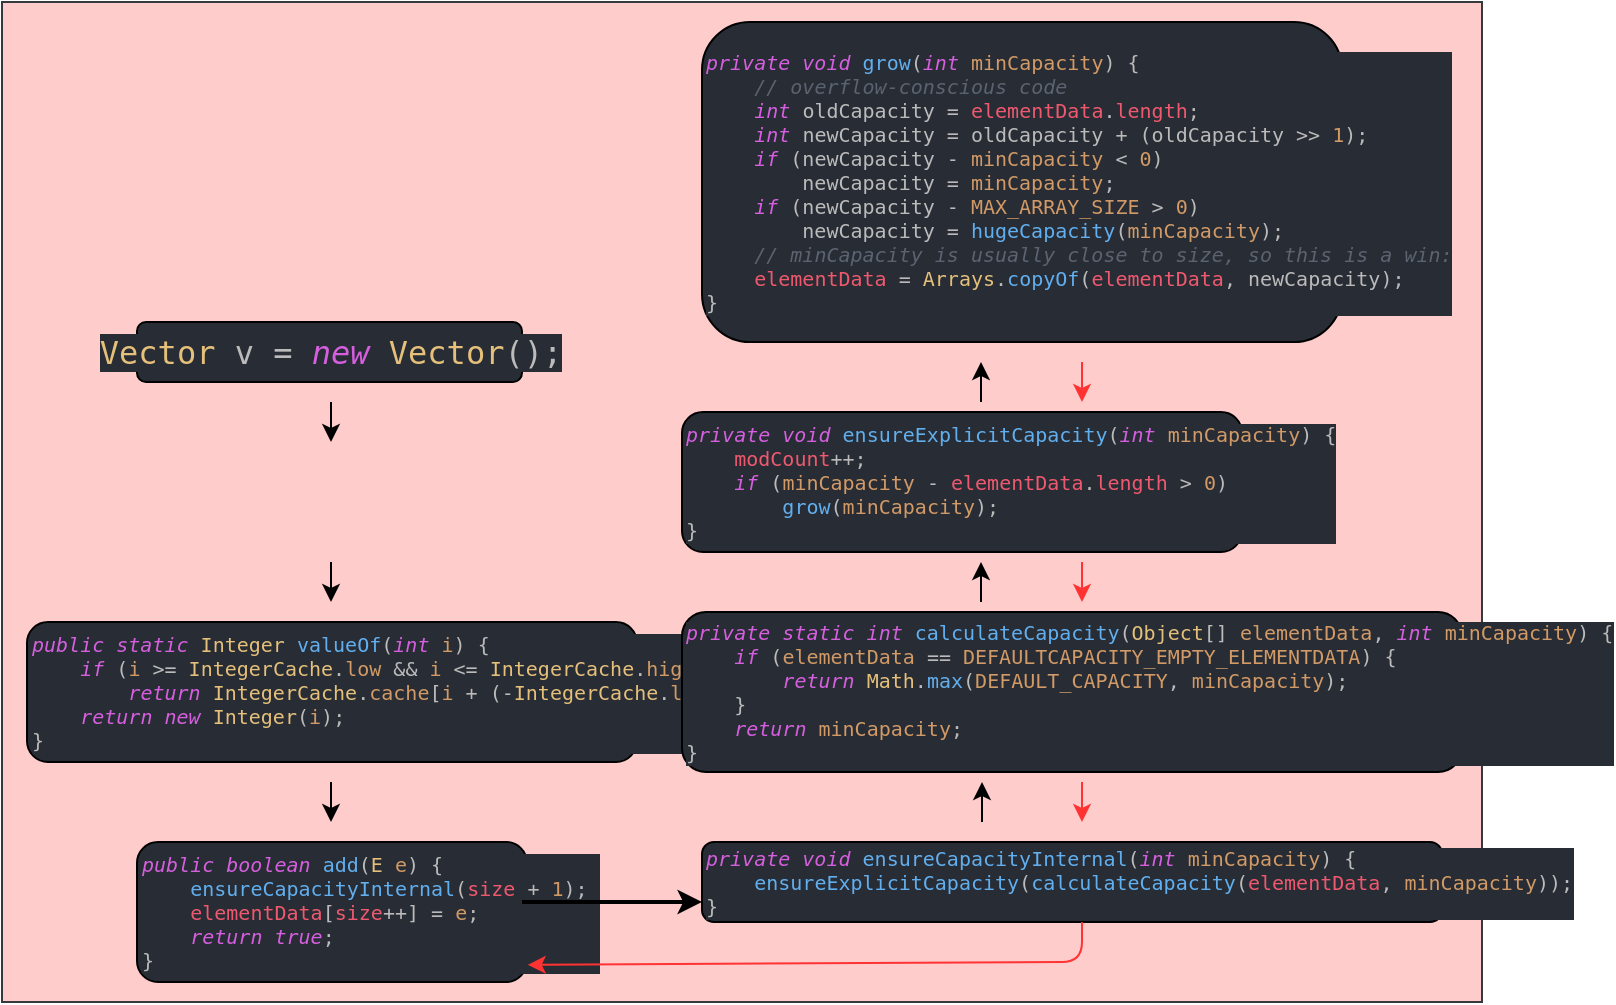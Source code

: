 <mxfile version="13.6.2" type="device"><diagram id="u-pIstdVsDXAYJ4QpY4H" name="第 1 页"><mxGraphModel dx="1024" dy="2896" grid="1" gridSize="10" guides="1" tooltips="1" connect="1" arrows="1" fold="1" page="1" pageScale="1" pageWidth="1654" pageHeight="2336" math="0" shadow="0"><root><mxCell id="0"/><mxCell id="1" parent="0"/><mxCell id="UGcfjrvghsbW0cuYILtu-22" value="" style="rounded=0;whiteSpace=wrap;html=1;shadow=0;glass=0;sketch=0;fillColor=#ffcccc;strokeColor=#36393d;" parent="1" vertex="1"><mxGeometry x="230" y="-30" width="740" height="500" as="geometry"/></mxCell><mxCell id="UGcfjrvghsbW0cuYILtu-6" value="&lt;pre style=&quot;background-color: rgb(40 , 44 , 52) ; color: rgb(187 , 187 , 187) ; font-family: &amp;#34;jetbrains mono&amp;#34; , monospace ; font-size: 10px&quot;&gt;&lt;pre style=&quot;font-family: &amp;#34;jetbrains mono&amp;#34; , monospace ; font-size: 12pt&quot;&gt;&lt;span style=&quot;color: #e5c07b&quot;&gt;Vector &lt;/span&gt;v = &lt;span style=&quot;color: #d55fde ; font-style: italic&quot;&gt;new &lt;/span&gt;&lt;span style=&quot;color: #e5c07b&quot;&gt;Vector&lt;/span&gt;();&lt;/pre&gt;&lt;/pre&gt;" style="rounded=1;whiteSpace=wrap;html=1;shadow=0;glass=0;sketch=0;gradientColor=none;fillColor=#282C34;" parent="1" vertex="1"><mxGeometry x="297.5" y="130" width="192.5" height="30" as="geometry"/></mxCell><mxCell id="UGcfjrvghsbW0cuYILtu-12" value="" style="endArrow=classic;html=1;strokeWidth=1;" parent="1" edge="1"><mxGeometry width="50" height="50" relative="1" as="geometry"><mxPoint x="394.5" y="170" as="sourcePoint"/><mxPoint x="394.5" y="190" as="targetPoint"/></mxGeometry></mxCell><mxCell id="UGcfjrvghsbW0cuYILtu-14" value="&lt;pre style=&quot;background-color: rgb(40 , 44 , 52) ; color: rgb(187 , 187 , 187) ; font-family: &amp;#34;jetbrains mono&amp;#34; , monospace ; font-size: 10px&quot;&gt;&lt;span style=&quot;color: #d55fde ; font-style: italic&quot;&gt;public static &lt;/span&gt;&lt;span style=&quot;color: #e5c07b&quot;&gt;Integer &lt;/span&gt;&lt;span style=&quot;color: #61afef&quot;&gt;valueOf&lt;/span&gt;(&lt;span style=&quot;color: #d55fde ; font-style: italic&quot;&gt;int &lt;/span&gt;&lt;span style=&quot;color: #d19a66&quot;&gt;i&lt;/span&gt;) {&lt;br&gt;    &lt;span style=&quot;color: #d55fde ; font-style: italic&quot;&gt;if &lt;/span&gt;(&lt;span style=&quot;color: #d19a66&quot;&gt;i &lt;/span&gt;&amp;gt;= &lt;span style=&quot;color: #e5c07b&quot;&gt;IntegerCache&lt;/span&gt;.&lt;span style=&quot;color: #d19a66&quot;&gt;low &lt;/span&gt;&amp;amp;&amp;amp; &lt;span style=&quot;color: #d19a66&quot;&gt;i &lt;/span&gt;&amp;lt;= &lt;span style=&quot;color: #e5c07b&quot;&gt;IntegerCache&lt;/span&gt;.&lt;span style=&quot;color: #d19a66&quot;&gt;high&lt;/span&gt;)&lt;br&gt;        &lt;span style=&quot;color: #d55fde ; font-style: italic&quot;&gt;return &lt;/span&gt;&lt;span style=&quot;color: #e5c07b&quot;&gt;IntegerCache&lt;/span&gt;.&lt;span style=&quot;color: #d19a66&quot;&gt;cache&lt;/span&gt;[&lt;span style=&quot;color: #d19a66&quot;&gt;i &lt;/span&gt;+ (-&lt;span style=&quot;color: #e5c07b&quot;&gt;IntegerCache&lt;/span&gt;.&lt;span style=&quot;color: #d19a66&quot;&gt;low&lt;/span&gt;)];&lt;br&gt;    &lt;span style=&quot;color: #d55fde ; font-style: italic&quot;&gt;return new &lt;/span&gt;&lt;span style=&quot;color: #e5c07b&quot;&gt;Integer&lt;/span&gt;(&lt;span style=&quot;color: #d19a66&quot;&gt;i&lt;/span&gt;);&lt;br&gt;}&lt;/pre&gt;" style="rounded=1;whiteSpace=wrap;html=1;shadow=0;glass=0;sketch=0;fillColor=#282C34;gradientColor=none;align=left;" parent="1" vertex="1"><mxGeometry x="242.5" y="280" width="305" height="70" as="geometry"/></mxCell><mxCell id="UGcfjrvghsbW0cuYILtu-17" value="&lt;pre style=&quot;background-color: rgb(40 , 44 , 52) ; color: rgb(187 , 187 , 187) ; font-family: &amp;#34;jetbrains mono&amp;#34; , monospace ; font-size: 10px&quot;&gt;&lt;span style=&quot;color: #d55fde ; font-style: italic&quot;&gt;public boolean &lt;/span&gt;&lt;span style=&quot;color: #61afef&quot;&gt;add&lt;/span&gt;(&lt;span style=&quot;color: #e5c07b&quot;&gt;E &lt;/span&gt;&lt;span style=&quot;color: #d19a66&quot;&gt;e&lt;/span&gt;) {&lt;br&gt;    &lt;span style=&quot;color: #61afef&quot;&gt;ensureCapacityInternal&lt;/span&gt;(&lt;span style=&quot;color: #ef596f&quot;&gt;size &lt;/span&gt;+ &lt;span style=&quot;color: #d19a66&quot;&gt;1&lt;/span&gt;); &lt;span style=&quot;color: #5c6370 ; font-style: italic&quot;&gt;&lt;br&gt;&lt;/span&gt;&lt;span style=&quot;color: #5c6370 ; font-style: italic&quot;&gt;    &lt;/span&gt;&lt;span style=&quot;color: #ef596f&quot;&gt;elementData&lt;/span&gt;[&lt;span style=&quot;color: #ef596f&quot;&gt;size&lt;/span&gt;++] = &lt;span style=&quot;color: #d19a66&quot;&gt;e&lt;/span&gt;;&lt;br&gt;    &lt;span style=&quot;color: #d55fde ; font-style: italic&quot;&gt;return true&lt;/span&gt;;&lt;br&gt;}&lt;/pre&gt;" style="rounded=1;whiteSpace=wrap;html=1;shadow=0;glass=0;sketch=0;fillColor=#282C34;gradientColor=none;align=left;" parent="1" vertex="1"><mxGeometry x="297.5" y="390" width="195" height="70" as="geometry"/></mxCell><mxCell id="UGcfjrvghsbW0cuYILtu-18" value="&lt;pre style=&quot;background-color: rgb(40 , 44 , 52) ; color: rgb(187 , 187 , 187) ; font-family: &amp;#34;jetbrains mono&amp;#34; , monospace ; font-size: 10px&quot;&gt;&lt;span style=&quot;color: #d55fde ; font-style: italic&quot;&gt;private void &lt;/span&gt;&lt;span style=&quot;color: #61afef&quot;&gt;ensureCapacityInternal&lt;/span&gt;(&lt;span style=&quot;color: #d55fde ; font-style: italic&quot;&gt;int &lt;/span&gt;&lt;span style=&quot;color: #d19a66&quot;&gt;minCapacity&lt;/span&gt;) {&lt;br&gt;    &lt;span style=&quot;color: #61afef&quot;&gt;ensureExplicitCapacity&lt;/span&gt;(&lt;span style=&quot;color: #61afef&quot;&gt;calculateCapacity&lt;/span&gt;(&lt;span style=&quot;color: #ef596f&quot;&gt;elementData&lt;/span&gt;, &lt;span style=&quot;color: #d19a66&quot;&gt;minCapacity&lt;/span&gt;));&lt;br&gt;}&lt;/pre&gt;" style="rounded=1;whiteSpace=wrap;html=1;shadow=0;glass=0;sketch=0;fillColor=#282C34;gradientColor=none;align=left;" parent="1" vertex="1"><mxGeometry x="580" y="390" width="370" height="40" as="geometry"/></mxCell><mxCell id="UGcfjrvghsbW0cuYILtu-19" value="&lt;pre style=&quot;background-color: rgb(40 , 44 , 52) ; color: rgb(187 , 187 , 187) ; font-family: &amp;#34;jetbrains mono&amp;#34; , monospace ; font-size: 10px&quot;&gt;&lt;span style=&quot;color: #d55fde ; font-style: italic&quot;&gt;private void &lt;/span&gt;&lt;span style=&quot;color: #61afef&quot;&gt;ensureExplicitCapacity&lt;/span&gt;(&lt;span style=&quot;color: #d55fde ; font-style: italic&quot;&gt;int &lt;/span&gt;&lt;span style=&quot;color: #d19a66&quot;&gt;minCapacity&lt;/span&gt;) {&lt;br&gt;    &lt;span style=&quot;color: #ef596f&quot;&gt;modCount&lt;/span&gt;++;&lt;span style=&quot;color: #5c6370 ; font-style: italic&quot;&gt;&lt;br&gt;&lt;/span&gt;&lt;span style=&quot;color: #5c6370 ; font-style: italic&quot;&gt;    &lt;/span&gt;&lt;span style=&quot;color: #d55fde ; font-style: italic&quot;&gt;if &lt;/span&gt;(&lt;span style=&quot;color: #d19a66&quot;&gt;minCapacity &lt;/span&gt;- &lt;span style=&quot;color: #ef596f&quot;&gt;elementData&lt;/span&gt;.&lt;span style=&quot;color: #ef596f&quot;&gt;length &lt;/span&gt;&amp;gt; &lt;span style=&quot;color: #d19a66&quot;&gt;0&lt;/span&gt;)&lt;br&gt;        &lt;span style=&quot;color: #61afef&quot;&gt;grow&lt;/span&gt;(&lt;span style=&quot;color: #d19a66&quot;&gt;minCapacity&lt;/span&gt;);&lt;br&gt;}&lt;/pre&gt;" style="rounded=1;whiteSpace=wrap;html=1;shadow=0;glass=0;sketch=0;fillColor=#282C34;gradientColor=none;align=left;" parent="1" vertex="1"><mxGeometry x="570" y="175" width="280" height="70" as="geometry"/></mxCell><mxCell id="UGcfjrvghsbW0cuYILtu-20" value="&lt;pre style=&quot;background-color: rgb(40 , 44 , 52) ; color: rgb(187 , 187 , 187) ; font-family: &amp;#34;jetbrains mono&amp;#34; , monospace ; font-size: 10px&quot;&gt;&lt;span style=&quot;color: #d55fde ; font-style: italic&quot;&gt;private void &lt;/span&gt;&lt;span style=&quot;color: #61afef&quot;&gt;grow&lt;/span&gt;(&lt;span style=&quot;color: #d55fde ; font-style: italic&quot;&gt;int &lt;/span&gt;&lt;span style=&quot;color: #d19a66&quot;&gt;minCapacity&lt;/span&gt;) {&lt;br&gt;    &lt;span style=&quot;color: #5c6370 ; font-style: italic&quot;&gt;// overflow-conscious code&lt;br&gt;&lt;/span&gt;&lt;span style=&quot;color: #5c6370 ; font-style: italic&quot;&gt;    &lt;/span&gt;&lt;span style=&quot;color: #d55fde ; font-style: italic&quot;&gt;int &lt;/span&gt;oldCapacity = &lt;span style=&quot;color: #ef596f&quot;&gt;elementData&lt;/span&gt;.&lt;span style=&quot;color: #ef596f&quot;&gt;length&lt;/span&gt;;&lt;br&gt;    &lt;span style=&quot;color: #d55fde ; font-style: italic&quot;&gt;int &lt;/span&gt;newCapacity = oldCapacity + (oldCapacity &amp;gt;&amp;gt; &lt;span style=&quot;color: #d19a66&quot;&gt;1&lt;/span&gt;);&lt;br&gt;    &lt;span style=&quot;color: #d55fde ; font-style: italic&quot;&gt;if &lt;/span&gt;(newCapacity - &lt;span style=&quot;color: #d19a66&quot;&gt;minCapacity &lt;/span&gt;&amp;lt; &lt;span style=&quot;color: #d19a66&quot;&gt;0&lt;/span&gt;)&lt;br&gt;        newCapacity = &lt;span style=&quot;color: #d19a66&quot;&gt;minCapacity&lt;/span&gt;;&lt;br&gt;    &lt;span style=&quot;color: #d55fde ; font-style: italic&quot;&gt;if &lt;/span&gt;(newCapacity - &lt;span style=&quot;color: #d19a66&quot;&gt;MAX_ARRAY_SIZE &lt;/span&gt;&amp;gt; &lt;span style=&quot;color: #d19a66&quot;&gt;0&lt;/span&gt;)&lt;br&gt;        newCapacity = &lt;span style=&quot;color: #61afef&quot;&gt;hugeCapacity&lt;/span&gt;(&lt;span style=&quot;color: #d19a66&quot;&gt;minCapacity&lt;/span&gt;);&lt;br&gt;    &lt;span style=&quot;color: #5c6370 ; font-style: italic&quot;&gt;// minCapacity is usually close to size, so this is a win:&lt;br&gt;&lt;/span&gt;&lt;span style=&quot;color: #5c6370 ; font-style: italic&quot;&gt;    &lt;/span&gt;&lt;span style=&quot;color: #ef596f&quot;&gt;elementData &lt;/span&gt;= &lt;span style=&quot;color: #e5c07b&quot;&gt;Arrays&lt;/span&gt;.&lt;span style=&quot;color: #61afef&quot;&gt;copyOf&lt;/span&gt;(&lt;span style=&quot;color: #ef596f&quot;&gt;elementData&lt;/span&gt;, newCapacity);&lt;br&gt;}&lt;/pre&gt;" style="rounded=1;whiteSpace=wrap;html=1;shadow=0;glass=0;sketch=0;fillColor=#282C34;gradientColor=none;align=left;" parent="1" vertex="1"><mxGeometry x="580" y="-20" width="320" height="160" as="geometry"/></mxCell><mxCell id="UGcfjrvghsbW0cuYILtu-23" value="" style="endArrow=classic;html=1;strokeWidth=2;entryX=0;entryY=0.75;entryDx=0;entryDy=0;" parent="1" target="UGcfjrvghsbW0cuYILtu-18" edge="1"><mxGeometry width="50" height="50" relative="1" as="geometry"><mxPoint x="490" y="420" as="sourcePoint"/><mxPoint x="570" y="420" as="targetPoint"/></mxGeometry></mxCell><mxCell id="UGcfjrvghsbW0cuYILtu-24" value="" style="endArrow=classic;html=1;strokeWidth=1;" parent="1" edge="1"><mxGeometry width="50" height="50" relative="1" as="geometry"><mxPoint x="394.5" y="250" as="sourcePoint"/><mxPoint x="394.5" y="270" as="targetPoint"/></mxGeometry></mxCell><mxCell id="UGcfjrvghsbW0cuYILtu-25" value="" style="endArrow=classic;html=1;strokeWidth=1;" parent="1" edge="1"><mxGeometry width="50" height="50" relative="1" as="geometry"><mxPoint x="394.5" y="360" as="sourcePoint"/><mxPoint x="394.5" y="380" as="targetPoint"/></mxGeometry></mxCell><mxCell id="UGcfjrvghsbW0cuYILtu-26" value="" style="endArrow=classic;html=1;strokeWidth=1;" parent="1" edge="1"><mxGeometry width="50" height="50" relative="1" as="geometry"><mxPoint x="720" y="380" as="sourcePoint"/><mxPoint x="720" y="360" as="targetPoint"/></mxGeometry></mxCell><mxCell id="UGcfjrvghsbW0cuYILtu-27" value="" style="endArrow=classic;html=1;strokeWidth=1;" parent="1" edge="1"><mxGeometry width="50" height="50" relative="1" as="geometry"><mxPoint x="719.5" y="270" as="sourcePoint"/><mxPoint x="719.5" y="250" as="targetPoint"/></mxGeometry></mxCell><mxCell id="UGcfjrvghsbW0cuYILtu-28" value="" style="endArrow=classic;html=1;strokeWidth=1;fillColor=#ffcccc;strokeColor=#FF3333;" parent="1" edge="1"><mxGeometry width="50" height="50" relative="1" as="geometry"><mxPoint x="770" y="250" as="sourcePoint"/><mxPoint x="770" y="270" as="targetPoint"/></mxGeometry></mxCell><mxCell id="UGcfjrvghsbW0cuYILtu-29" value="" style="endArrow=classic;html=1;strokeWidth=1;fillColor=#ffcccc;strokeColor=#FF3333;" parent="1" edge="1"><mxGeometry width="50" height="50" relative="1" as="geometry"><mxPoint x="770" y="360" as="sourcePoint"/><mxPoint x="770" y="380" as="targetPoint"/></mxGeometry></mxCell><mxCell id="UGcfjrvghsbW0cuYILtu-31" value="" style="endArrow=classic;html=1;strokeColor=#FF3333;strokeWidth=1;entryX=1.002;entryY=0.877;entryDx=0;entryDy=0;entryPerimeter=0;" parent="1" target="UGcfjrvghsbW0cuYILtu-17" edge="1"><mxGeometry width="50" height="50" relative="1" as="geometry"><mxPoint x="770" y="430" as="sourcePoint"/><mxPoint x="500" y="450" as="targetPoint"/><Array as="points"><mxPoint x="770" y="450"/></Array></mxGeometry></mxCell><mxCell id="UGcfjrvghsbW0cuYILtu-34" value="&lt;pre style=&quot;background-color: rgb(40 , 44 , 52) ; color: rgb(187 , 187 , 187) ; font-family: &amp;#34;jetbrains mono&amp;#34; , monospace ; font-size: 10px&quot;&gt;&lt;span style=&quot;color: #d55fde ; font-style: italic&quot;&gt;private static int &lt;/span&gt;&lt;span style=&quot;color: #61afef&quot;&gt;calculateCapacity&lt;/span&gt;(&lt;span style=&quot;color: #e5c07b&quot;&gt;Object&lt;/span&gt;[] &lt;span style=&quot;color: #d19a66&quot;&gt;elementData&lt;/span&gt;, &lt;span style=&quot;color: #d55fde ; font-style: italic&quot;&gt;int &lt;/span&gt;&lt;span style=&quot;color: #d19a66&quot;&gt;minCapacity&lt;/span&gt;) {&lt;br&gt;    &lt;span style=&quot;color: #d55fde ; font-style: italic&quot;&gt;if &lt;/span&gt;(&lt;span style=&quot;color: #d19a66&quot;&gt;elementData &lt;/span&gt;== &lt;span style=&quot;color: #d19a66&quot;&gt;DEFAULTCAPACITY_EMPTY_ELEMENTDATA&lt;/span&gt;) {&lt;br&gt;        &lt;span style=&quot;color: #d55fde ; font-style: italic&quot;&gt;return &lt;/span&gt;&lt;span style=&quot;color: #e5c07b&quot;&gt;Math&lt;/span&gt;.&lt;span style=&quot;color: #61afef&quot;&gt;max&lt;/span&gt;(&lt;span style=&quot;color: #d19a66&quot;&gt;DEFAULT_CAPACITY&lt;/span&gt;, &lt;span style=&quot;color: #d19a66&quot;&gt;minCapacity&lt;/span&gt;);&lt;br&gt;    }&lt;br&gt;    &lt;span style=&quot;color: #d55fde ; font-style: italic&quot;&gt;return &lt;/span&gt;&lt;span style=&quot;color: #d19a66&quot;&gt;minCapacity&lt;/span&gt;;&lt;br&gt;}&lt;/pre&gt;" style="rounded=1;whiteSpace=wrap;html=1;shadow=0;glass=0;sketch=0;fillColor=#282C34;gradientColor=none;align=left;" parent="1" vertex="1"><mxGeometry x="570" y="275" width="390" height="80" as="geometry"/></mxCell><mxCell id="UGcfjrvghsbW0cuYILtu-35" value="" style="endArrow=classic;html=1;strokeWidth=1;" parent="1" edge="1"><mxGeometry width="50" height="50" relative="1" as="geometry"><mxPoint x="719.5" y="170" as="sourcePoint"/><mxPoint x="719.5" y="150" as="targetPoint"/></mxGeometry></mxCell><mxCell id="UGcfjrvghsbW0cuYILtu-36" value="" style="endArrow=classic;html=1;strokeWidth=1;fillColor=#ffcccc;strokeColor=#FF3333;" parent="1" edge="1"><mxGeometry width="50" height="50" relative="1" as="geometry"><mxPoint x="770" y="150" as="sourcePoint"/><mxPoint x="770" y="170" as="targetPoint"/></mxGeometry></mxCell></root></mxGraphModel></diagram></mxfile>